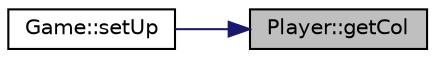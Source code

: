 digraph "Player::getCol"
{
 // INTERACTIVE_SVG=YES
 // LATEX_PDF_SIZE
  edge [fontname="Helvetica",fontsize="10",labelfontname="Helvetica",labelfontsize="10"];
  node [fontname="Helvetica",fontsize="10",shape=record];
  rankdir="RL";
  Node1 [label="Player::getCol",height=0.2,width=0.4,color="black", fillcolor="grey75", style="filled", fontcolor="black",tooltip=" "];
  Node1 -> Node2 [dir="back",color="midnightblue",fontsize="10",style="solid"];
  Node2 [label="Game::setUp",height=0.2,width=0.4,color="black", fillcolor="white", style="filled",URL="$dd/d1f/class_game.html#a5a84f7af5c736f92c1bb0ab672a7d08f",tooltip=" "];
}
